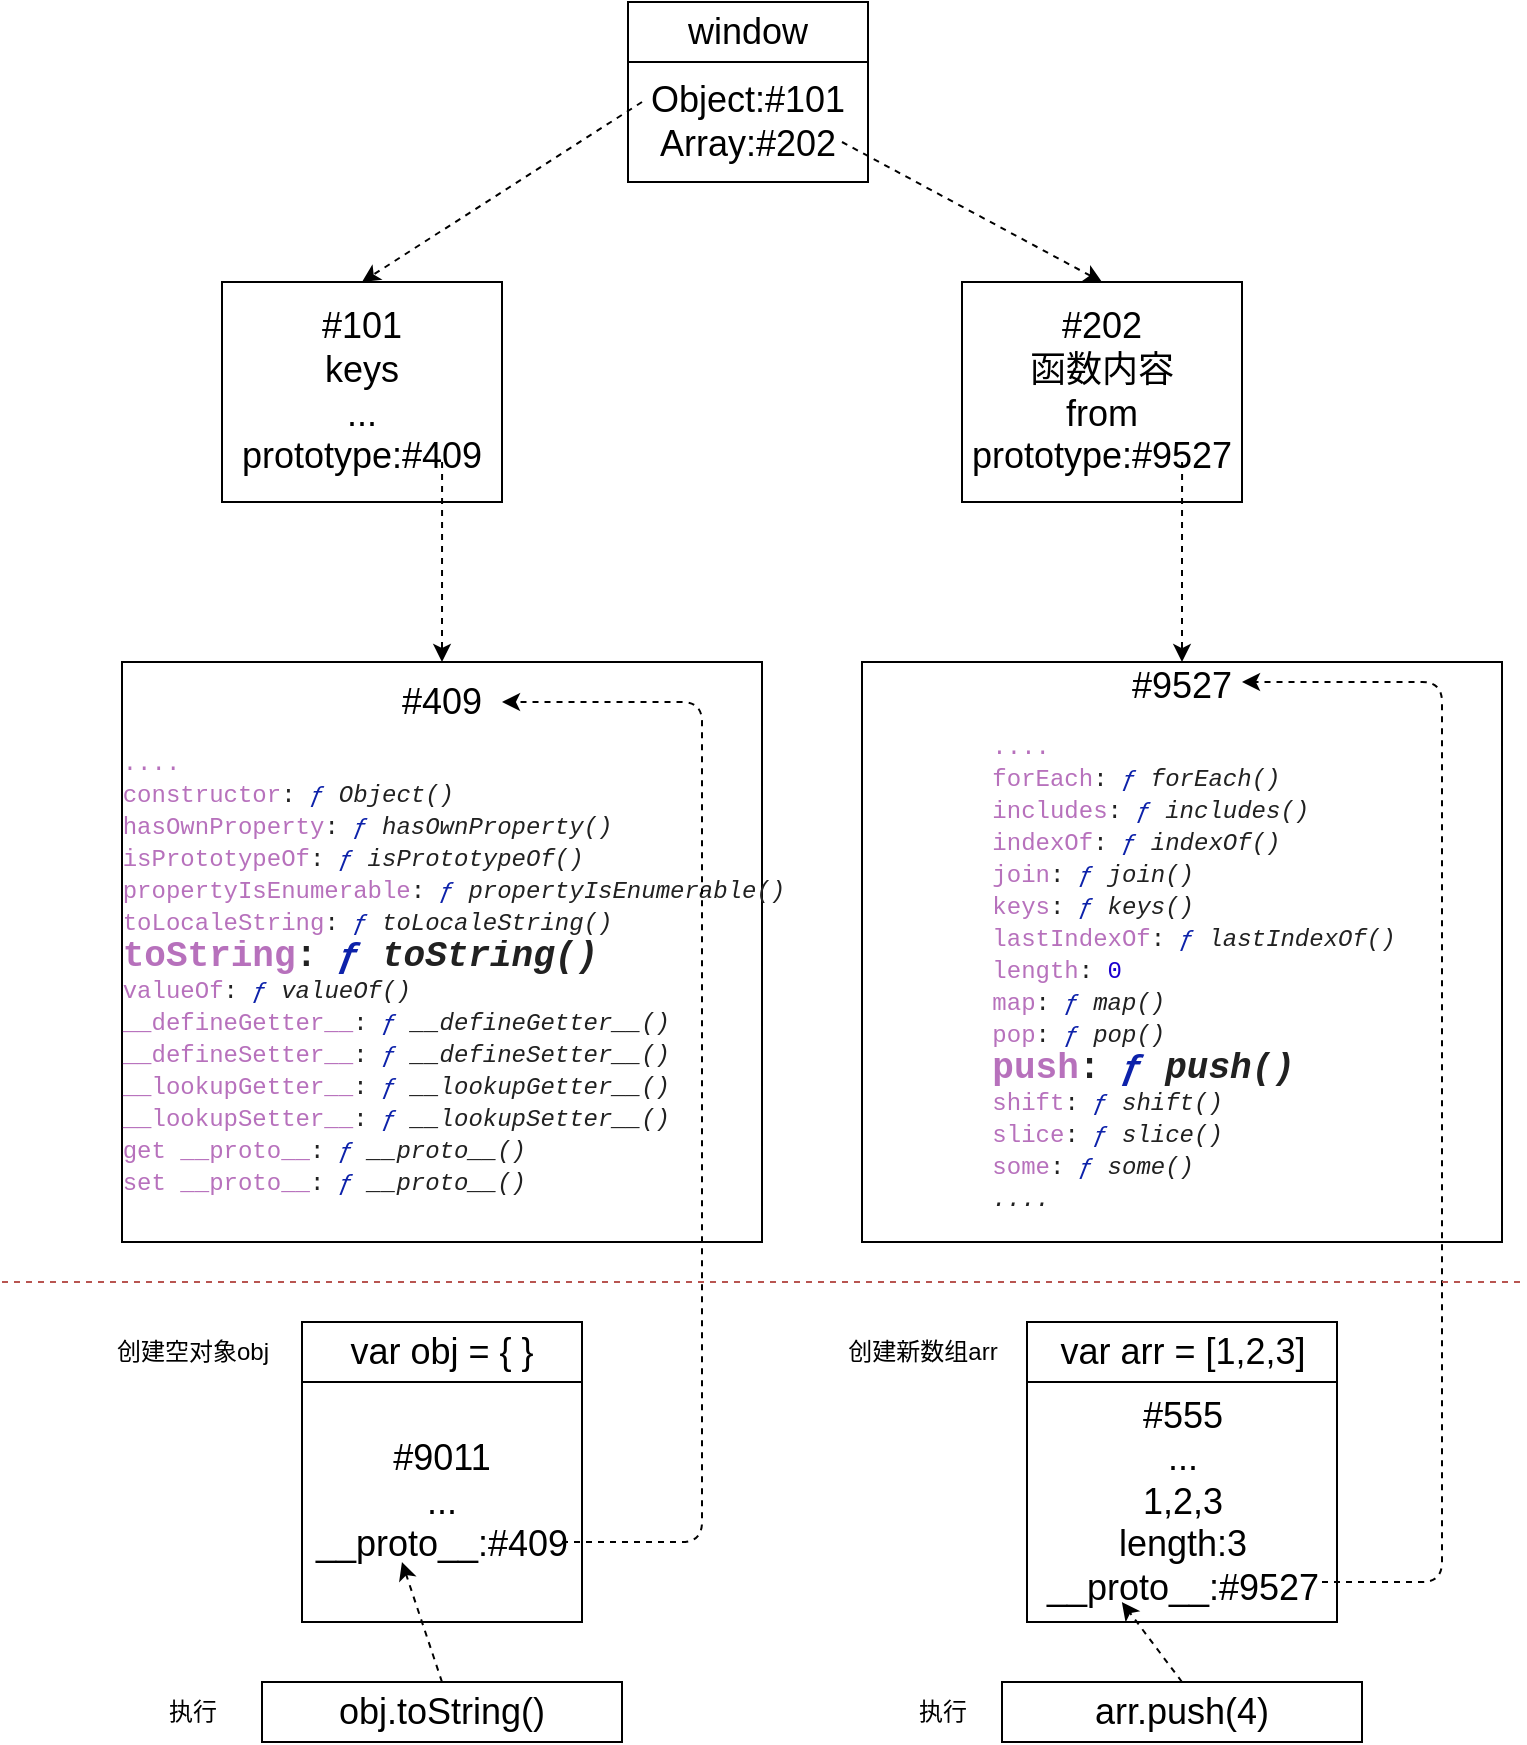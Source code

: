 <mxfile version="12.5.1" type="github"><diagram id="7ux8K4FLt7wsnoR4v5PK" name="Page-1"><mxGraphModel dx="1038" dy="580" grid="1" gridSize="10" guides="1" tooltips="1" connect="1" arrows="1" fold="1" page="1" pageScale="1" pageWidth="827" pageHeight="1169" math="0" shadow="0"><root><mxCell id="0"/><mxCell id="1" parent="0"/><mxCell id="wchgpISB6pgCxE_OMeMR-6" value="&lt;font style=&quot;font-size: 18px&quot;&gt;window&lt;/font&gt;" style="rounded=0;whiteSpace=wrap;html=1;" parent="1" vertex="1"><mxGeometry x="353" y="20" width="120" height="30" as="geometry"/></mxCell><mxCell id="wchgpISB6pgCxE_OMeMR-7" value="&lt;font style=&quot;font-size: 18px&quot;&gt;Object:#101&lt;br&gt;Array:#202&lt;/font&gt;" style="rounded=0;whiteSpace=wrap;html=1;" parent="1" vertex="1"><mxGeometry x="353" y="50" width="120" height="60" as="geometry"/></mxCell><mxCell id="wchgpISB6pgCxE_OMeMR-8" value="" style="endArrow=classic;html=1;rounded=1;dashed=1;entryX=0.5;entryY=0;entryDx=0;entryDy=0;" parent="1" target="wchgpISB6pgCxE_OMeMR-10" edge="1"><mxGeometry width="50" height="50" relative="1" as="geometry"><mxPoint x="360" y="70" as="sourcePoint"/><mxPoint x="220" y="160" as="targetPoint"/></mxGeometry></mxCell><mxCell id="wchgpISB6pgCxE_OMeMR-9" value="" style="endArrow=classic;html=1;dashed=1;entryX=0.5;entryY=0;entryDx=0;entryDy=0;" parent="1" target="wchgpISB6pgCxE_OMeMR-12" edge="1"><mxGeometry width="50" height="50" relative="1" as="geometry"><mxPoint x="460" y="90" as="sourcePoint"/><mxPoint x="610" y="130" as="targetPoint"/></mxGeometry></mxCell><mxCell id="wchgpISB6pgCxE_OMeMR-10" value="&lt;font style=&quot;font-size: 18px&quot;&gt;#101&lt;br&gt;keys&lt;br&gt;...&lt;br&gt;prototype:#409&lt;/font&gt;" style="rounded=0;whiteSpace=wrap;html=1;" parent="1" vertex="1"><mxGeometry x="150" y="160" width="140" height="110" as="geometry"/></mxCell><mxCell id="wchgpISB6pgCxE_OMeMR-12" value="&lt;font style=&quot;font-size: 18px&quot;&gt;#202&lt;br&gt;函数内容&lt;br&gt;from&lt;br&gt;prototype:#9527&lt;/font&gt;" style="rounded=0;whiteSpace=wrap;html=1;" parent="1" vertex="1"><mxGeometry x="520" y="160" width="140" height="110" as="geometry"/></mxCell><mxCell id="wchgpISB6pgCxE_OMeMR-13" value="" style="endArrow=classic;html=1;dashed=1;exitX=0.786;exitY=0.818;exitDx=0;exitDy=0;exitPerimeter=0;" parent="1" source="wchgpISB6pgCxE_OMeMR-10" edge="1"><mxGeometry width="50" height="50" relative="1" as="geometry"><mxPoint x="150" y="340" as="sourcePoint"/><mxPoint x="260" y="350" as="targetPoint"/></mxGeometry></mxCell><mxCell id="wchgpISB6pgCxE_OMeMR-14" value="" style="endArrow=classic;html=1;dashed=1;exitX=0.786;exitY=0.818;exitDx=0;exitDy=0;exitPerimeter=0;" parent="1" edge="1"><mxGeometry width="50" height="50" relative="1" as="geometry"><mxPoint x="630.04" y="250.0" as="sourcePoint"/><mxPoint x="630" y="350.02" as="targetPoint"/><Array as="points"><mxPoint x="630" y="300.02"/></Array></mxGeometry></mxCell><mxCell id="wchgpISB6pgCxE_OMeMR-15" value="&lt;font style=&quot;font-size: 18px&quot;&gt;#409&lt;br&gt;&lt;/font&gt;&lt;ol class=&quot;children expanded&quot; style=&quot;min-width: 0px ; min-height: 0px ; box-sizing: border-box ; list-style-type: none ; padding-left: 12px ; color: rgb(33 , 33 , 33) ; font-family: &amp;#34;consolas&amp;#34; , &amp;#34;lucida console&amp;#34; , &amp;#34;courier new&amp;#34; , monospace ; white-space: pre-wrap&quot;&gt;&lt;li class=&quot;parent&quot; style=&quot;min-width: 0px ; min-height: 16px ; box-sizing: border-box ; text-overflow: ellipsis ; white-space: nowrap ; position: relative ; display: flex&quot;&gt;&lt;span class=&quot;name-and-value&quot; style=&quot;min-width: 0px ; min-height: 0px ; box-sizing: border-box ; overflow: hidden ; text-overflow: ellipsis ; line-height: 16px&quot;&gt;&lt;span class=&quot;name object-properties-section-dimmed&quot; style=&quot;min-width: 0px ; min-height: 0px ; box-sizing: border-box ; color: rgb(136 , 19 , 145) ; opacity: 0.6&quot;&gt;....&lt;/span&gt;&lt;/span&gt;&lt;/li&gt;&lt;li class=&quot;parent&quot; style=&quot;min-width: 0px ; min-height: 16px ; box-sizing: border-box ; text-overflow: ellipsis ; white-space: nowrap ; position: relative ; display: flex&quot;&gt;&lt;span class=&quot;name-and-value&quot; style=&quot;min-width: 0px ; min-height: 0px ; box-sizing: border-box ; overflow: hidden ; text-overflow: ellipsis ; line-height: 16px&quot;&gt;&lt;span class=&quot;name object-properties-section-dimmed&quot; style=&quot;min-width: 0px ; min-height: 0px ; box-sizing: border-box ; color: rgb(136 , 19 , 145) ; opacity: 0.6&quot;&gt;constructor&lt;/span&gt;&lt;span&gt;:&amp;nbsp;&lt;/span&gt;&lt;span class=&quot;object-value-function value&quot; style=&quot;min-width: 0px ; min-height: 0px ; box-sizing: border-box ; font-style: italic&quot;&gt;&lt;span class=&quot;object-value-function-prefix&quot; style=&quot;min-width: 0px ; min-height: 0px ; box-sizing: border-box ; color: rgb(13 , 34 , 170)&quot;&gt;ƒ&amp;nbsp;&lt;/span&gt;Object()&lt;/span&gt;&lt;br&gt;&lt;/span&gt;&lt;/li&gt;&lt;li class=&quot;parent&quot; style=&quot;min-width: 0px ; min-height: 16px ; box-sizing: border-box ; text-overflow: ellipsis ; white-space: nowrap ; position: relative ; display: flex&quot;&gt;&lt;span class=&quot;name-and-value&quot; style=&quot;min-width: 0px ; min-height: 0px ; box-sizing: border-box ; overflow: hidden ; text-overflow: ellipsis ; line-height: 16px&quot;&gt;&lt;span class=&quot;name object-properties-section-dimmed&quot; style=&quot;min-width: 0px ; min-height: 0px ; box-sizing: border-box ; color: rgb(136 , 19 , 145) ; opacity: 0.6&quot;&gt;hasOwnProperty&lt;/span&gt;:&amp;nbsp;&lt;span class=&quot;object-value-function value&quot; style=&quot;min-width: 0px ; min-height: 0px ; box-sizing: border-box ; font-style: italic&quot;&gt;&lt;span class=&quot;object-value-function-prefix&quot; style=&quot;min-width: 0px ; min-height: 0px ; box-sizing: border-box ; color: rgb(13 , 34 , 170)&quot;&gt;ƒ&amp;nbsp;&lt;/span&gt;hasOwnProperty()&lt;/span&gt;&lt;/span&gt;&lt;/li&gt;&lt;li class=&quot;parent&quot; style=&quot;min-width: 0px ; min-height: 16px ; box-sizing: border-box ; text-overflow: ellipsis ; white-space: nowrap ; position: relative ; display: flex&quot;&gt;&lt;span class=&quot;name-and-value&quot; style=&quot;min-width: 0px ; min-height: 0px ; box-sizing: border-box ; overflow: hidden ; text-overflow: ellipsis ; line-height: 16px&quot;&gt;&lt;span class=&quot;name object-properties-section-dimmed&quot; style=&quot;min-width: 0px ; min-height: 0px ; box-sizing: border-box ; color: rgb(136 , 19 , 145) ; opacity: 0.6&quot;&gt;isPrototypeOf&lt;/span&gt;:&amp;nbsp;&lt;span class=&quot;object-value-function value&quot; style=&quot;min-width: 0px ; min-height: 0px ; box-sizing: border-box ; font-style: italic&quot;&gt;&lt;span class=&quot;object-value-function-prefix&quot; style=&quot;min-width: 0px ; min-height: 0px ; box-sizing: border-box ; color: rgb(13 , 34 , 170)&quot;&gt;ƒ&amp;nbsp;&lt;/span&gt;isPrototypeOf()&lt;/span&gt;&lt;/span&gt;&lt;/li&gt;&lt;li class=&quot;parent&quot; style=&quot;min-width: 0px ; min-height: 16px ; box-sizing: border-box ; text-overflow: ellipsis ; white-space: nowrap ; position: relative ; display: flex&quot;&gt;&lt;span class=&quot;name-and-value&quot; style=&quot;min-width: 0px ; min-height: 0px ; box-sizing: border-box ; overflow: hidden ; text-overflow: ellipsis ; line-height: 16px&quot;&gt;&lt;span class=&quot;name object-properties-section-dimmed&quot; style=&quot;min-width: 0px ; min-height: 0px ; box-sizing: border-box ; color: rgb(136 , 19 , 145) ; opacity: 0.6&quot;&gt;propertyIsEnumerable&lt;/span&gt;:&amp;nbsp;&lt;span class=&quot;object-value-function value&quot; style=&quot;min-width: 0px ; min-height: 0px ; box-sizing: border-box ; font-style: italic&quot;&gt;&lt;span class=&quot;object-value-function-prefix&quot; style=&quot;min-width: 0px ; min-height: 0px ; box-sizing: border-box ; color: rgb(13 , 34 , 170)&quot;&gt;ƒ&amp;nbsp;&lt;/span&gt;propertyIsEnumerable()&lt;/span&gt;&lt;/span&gt;&lt;/li&gt;&lt;li class=&quot;parent&quot; style=&quot;min-width: 0px ; min-height: 16px ; box-sizing: border-box ; text-overflow: ellipsis ; white-space: nowrap ; position: relative ; display: flex&quot;&gt;&lt;span class=&quot;name-and-value&quot; style=&quot;min-width: 0px ; min-height: 0px ; box-sizing: border-box ; overflow: hidden ; text-overflow: ellipsis ; line-height: 16px&quot;&gt;&lt;span class=&quot;name object-properties-section-dimmed&quot; style=&quot;min-width: 0px ; min-height: 0px ; box-sizing: border-box ; color: rgb(136 , 19 , 145) ; opacity: 0.6&quot;&gt;toLocaleString&lt;/span&gt;:&amp;nbsp;&lt;span class=&quot;object-value-function value&quot; style=&quot;min-width: 0px ; min-height: 0px ; box-sizing: border-box ; font-style: italic&quot;&gt;&lt;span class=&quot;object-value-function-prefix&quot; style=&quot;min-width: 0px ; min-height: 0px ; box-sizing: border-box ; color: rgb(13 , 34 , 170)&quot;&gt;ƒ&amp;nbsp;&lt;/span&gt;toLocaleString()&lt;/span&gt;&lt;/span&gt;&lt;/li&gt;&lt;li class=&quot;parent&quot; style=&quot;min-width: 0px ; min-height: 16px ; box-sizing: border-box ; text-overflow: ellipsis ; white-space: nowrap ; position: relative ; display: flex&quot;&gt;&lt;span class=&quot;name-and-value&quot; style=&quot;min-width: 0px ; min-height: 0px ; box-sizing: border-box ; overflow: hidden ; text-overflow: ellipsis ; line-height: 16px&quot;&gt;&lt;font style=&quot;font-size: 18px&quot;&gt;&lt;b&gt;&lt;span class=&quot;name object-properties-section-dimmed&quot; style=&quot;min-width: 0px ; min-height: 0px ; box-sizing: border-box ; color: rgb(136 , 19 , 145) ; opacity: 0.6&quot;&gt;toString&lt;/span&gt;:&amp;nbsp;&lt;span class=&quot;object-value-function value&quot; style=&quot;min-width: 0px ; min-height: 0px ; box-sizing: border-box ; font-style: italic&quot;&gt;&lt;span class=&quot;object-value-function-prefix&quot; style=&quot;min-width: 0px ; min-height: 0px ; box-sizing: border-box ; color: rgb(13 , 34 , 170)&quot;&gt;ƒ&amp;nbsp;&lt;/span&gt;toString()&lt;/span&gt;&lt;/b&gt;&lt;/font&gt;&lt;/span&gt;&lt;/li&gt;&lt;li class=&quot;parent&quot; style=&quot;min-width: 0px ; min-height: 16px ; box-sizing: border-box ; text-overflow: ellipsis ; white-space: nowrap ; position: relative ; display: flex&quot;&gt;&lt;span class=&quot;name-and-value&quot; style=&quot;min-width: 0px ; min-height: 0px ; box-sizing: border-box ; overflow: hidden ; text-overflow: ellipsis ; line-height: 16px&quot;&gt;&lt;span class=&quot;name object-properties-section-dimmed&quot; style=&quot;min-width: 0px ; min-height: 0px ; box-sizing: border-box ; color: rgb(136 , 19 , 145) ; opacity: 0.6&quot;&gt;valueOf&lt;/span&gt;:&amp;nbsp;&lt;span class=&quot;object-value-function value&quot; style=&quot;min-width: 0px ; min-height: 0px ; box-sizing: border-box ; font-style: italic&quot;&gt;&lt;span class=&quot;object-value-function-prefix&quot; style=&quot;min-width: 0px ; min-height: 0px ; box-sizing: border-box ; color: rgb(13 , 34 , 170)&quot;&gt;ƒ&amp;nbsp;&lt;/span&gt;valueOf()&lt;/span&gt;&lt;/span&gt;&lt;/li&gt;&lt;li class=&quot;parent&quot; style=&quot;min-width: 0px ; min-height: 16px ; box-sizing: border-box ; text-overflow: ellipsis ; white-space: nowrap ; position: relative ; display: flex&quot;&gt;&lt;span class=&quot;name-and-value&quot; style=&quot;min-width: 0px ; min-height: 0px ; box-sizing: border-box ; overflow: hidden ; text-overflow: ellipsis ; line-height: 16px&quot;&gt;&lt;span class=&quot;name object-properties-section-dimmed&quot; style=&quot;min-width: 0px ; min-height: 0px ; box-sizing: border-box ; color: rgb(136 , 19 , 145) ; opacity: 0.6&quot;&gt;__defineGetter__&lt;/span&gt;:&amp;nbsp;&lt;span class=&quot;object-value-function value&quot; style=&quot;min-width: 0px ; min-height: 0px ; box-sizing: border-box ; font-style: italic&quot;&gt;&lt;span class=&quot;object-value-function-prefix&quot; style=&quot;min-width: 0px ; min-height: 0px ; box-sizing: border-box ; color: rgb(13 , 34 , 170)&quot;&gt;ƒ&amp;nbsp;&lt;/span&gt;__defineGetter__()&lt;/span&gt;&lt;/span&gt;&lt;/li&gt;&lt;li class=&quot;parent&quot; style=&quot;min-width: 0px ; min-height: 16px ; box-sizing: border-box ; text-overflow: ellipsis ; white-space: nowrap ; position: relative ; display: flex&quot;&gt;&lt;span class=&quot;name-and-value&quot; style=&quot;min-width: 0px ; min-height: 0px ; box-sizing: border-box ; overflow: hidden ; text-overflow: ellipsis ; line-height: 16px&quot;&gt;&lt;span class=&quot;name object-properties-section-dimmed&quot; style=&quot;min-width: 0px ; min-height: 0px ; box-sizing: border-box ; color: rgb(136 , 19 , 145) ; opacity: 0.6&quot;&gt;__defineSetter__&lt;/span&gt;:&amp;nbsp;&lt;span class=&quot;object-value-function value&quot; style=&quot;min-width: 0px ; min-height: 0px ; box-sizing: border-box ; font-style: italic&quot;&gt;&lt;span class=&quot;object-value-function-prefix&quot; style=&quot;min-width: 0px ; min-height: 0px ; box-sizing: border-box ; color: rgb(13 , 34 , 170)&quot;&gt;ƒ&amp;nbsp;&lt;/span&gt;__defineSetter__()&lt;/span&gt;&lt;/span&gt;&lt;/li&gt;&lt;li class=&quot;parent&quot; style=&quot;min-width: 0px ; min-height: 16px ; box-sizing: border-box ; text-overflow: ellipsis ; white-space: nowrap ; position: relative ; display: flex&quot;&gt;&lt;span class=&quot;name-and-value&quot; style=&quot;min-width: 0px ; min-height: 0px ; box-sizing: border-box ; overflow: hidden ; text-overflow: ellipsis ; line-height: 16px&quot;&gt;&lt;span class=&quot;name object-properties-section-dimmed&quot; style=&quot;min-width: 0px ; min-height: 0px ; box-sizing: border-box ; color: rgb(136 , 19 , 145) ; opacity: 0.6&quot;&gt;__lookupGetter__&lt;/span&gt;:&amp;nbsp;&lt;span class=&quot;object-value-function value&quot; style=&quot;min-width: 0px ; min-height: 0px ; box-sizing: border-box ; font-style: italic&quot;&gt;&lt;span class=&quot;object-value-function-prefix&quot; style=&quot;min-width: 0px ; min-height: 0px ; box-sizing: border-box ; color: rgb(13 , 34 , 170)&quot;&gt;ƒ&amp;nbsp;&lt;/span&gt;__lookupGetter__()&lt;/span&gt;&lt;/span&gt;&lt;/li&gt;&lt;li class=&quot;parent&quot; style=&quot;min-width: 0px ; min-height: 16px ; box-sizing: border-box ; text-overflow: ellipsis ; white-space: nowrap ; position: relative ; display: flex&quot;&gt;&lt;span class=&quot;name-and-value&quot; style=&quot;min-width: 0px ; min-height: 0px ; box-sizing: border-box ; overflow: hidden ; text-overflow: ellipsis ; line-height: 16px&quot;&gt;&lt;span class=&quot;name object-properties-section-dimmed&quot; style=&quot;min-width: 0px ; min-height: 0px ; box-sizing: border-box ; color: rgb(136 , 19 , 145) ; opacity: 0.6&quot;&gt;__lookupSetter__&lt;/span&gt;:&amp;nbsp;&lt;span class=&quot;object-value-function value&quot; style=&quot;min-width: 0px ; min-height: 0px ; box-sizing: border-box ; font-style: italic&quot;&gt;&lt;span class=&quot;object-value-function-prefix&quot; style=&quot;min-width: 0px ; min-height: 0px ; box-sizing: border-box ; color: rgb(13 , 34 , 170)&quot;&gt;ƒ&amp;nbsp;&lt;/span&gt;__lookupSetter__()&lt;/span&gt;&lt;/span&gt;&lt;/li&gt;&lt;li class=&quot;parent&quot; style=&quot;min-width: 0px ; min-height: 16px ; box-sizing: border-box ; text-overflow: ellipsis ; white-space: nowrap ; position: relative ; display: flex&quot;&gt;&lt;span class=&quot;name-and-value&quot; style=&quot;min-width: 0px ; min-height: 0px ; box-sizing: border-box ; overflow: hidden ; text-overflow: ellipsis ; line-height: 16px&quot;&gt;&lt;span class=&quot;name object-properties-section-dimmed&quot; style=&quot;min-width: 0px ; min-height: 0px ; box-sizing: border-box ; color: rgb(136 , 19 , 145) ; opacity: 0.6&quot;&gt;get __proto__&lt;/span&gt;:&amp;nbsp;&lt;span class=&quot;object-value-function value&quot; style=&quot;min-width: 0px ; min-height: 0px ; box-sizing: border-box ; font-style: italic&quot;&gt;&lt;span class=&quot;object-value-function-prefix&quot; style=&quot;min-width: 0px ; min-height: 0px ; box-sizing: border-box ; color: rgb(13 , 34 , 170)&quot;&gt;ƒ&amp;nbsp;&lt;/span&gt;__proto__()&lt;/span&gt;&lt;/span&gt;&lt;/li&gt;&lt;li class=&quot;parent selected&quot; tabindex=&quot;-1&quot; style=&quot;min-width: 0px ; min-height: 16px ; box-sizing: border-box ; outline-width: 0px ; text-overflow: ellipsis ; white-space: nowrap ; position: relative ; display: flex&quot;&gt;&lt;span class=&quot;name-and-value&quot; style=&quot;min-width: 0px ; min-height: 0px ; box-sizing: border-box ; overflow: hidden ; text-overflow: ellipsis ; line-height: 16px&quot;&gt;&lt;span class=&quot;name object-properties-section-dimmed&quot; style=&quot;min-width: 0px ; min-height: 0px ; box-sizing: border-box ; color: rgb(136 , 19 , 145) ; opacity: 0.6&quot;&gt;set __proto__&lt;/span&gt;:&amp;nbsp;&lt;span class=&quot;object-value-function value&quot; style=&quot;min-width: 0px ; min-height: 0px ; box-sizing: border-box ; font-style: italic&quot;&gt;&lt;span class=&quot;object-value-function-prefix&quot; style=&quot;min-width: 0px ; min-height: 0px ; box-sizing: border-box ; color: rgb(13 , 34 , 170)&quot;&gt;ƒ&amp;nbsp;&lt;/span&gt;__proto__()&lt;/span&gt;&lt;/span&gt;&lt;/li&gt;&lt;/ol&gt;" style="rounded=0;whiteSpace=wrap;html=1;" parent="1" vertex="1"><mxGeometry x="100" y="350" width="320" height="290" as="geometry"/></mxCell><mxCell id="wchgpISB6pgCxE_OMeMR-19" value="&lt;font style=&quot;font-size: 18px&quot;&gt;#9527&lt;/font&gt;&lt;br&gt;&lt;ol class=&quot;children expanded&quot; style=&quot;min-width: 0px ; min-height: 0px ; box-sizing: border-box ; list-style-type: none ; padding-left: 12px ; color: rgb(33 , 33 , 33) ; font-family: &amp;#34;consolas&amp;#34; , &amp;#34;lucida console&amp;#34; , &amp;#34;courier new&amp;#34; , monospace ; white-space: pre-wrap&quot;&gt;&lt;li class=&quot;parent&quot; style=&quot;min-width: 0px ; min-height: 16px ; box-sizing: border-box ; text-overflow: ellipsis ; white-space: nowrap ; position: relative ; display: flex&quot;&gt;&lt;span class=&quot;name-and-value&quot; style=&quot;min-width: 0px ; min-height: 0px ; box-sizing: border-box ; overflow: hidden ; text-overflow: ellipsis ; line-height: 16px&quot;&gt;&lt;span class=&quot;name object-properties-section-dimmed&quot; style=&quot;min-width: 0px ; min-height: 0px ; box-sizing: border-box ; color: rgb(136 , 19 , 145) ; opacity: 0.6&quot;&gt;....&lt;/span&gt;&lt;/span&gt;&lt;/li&gt;&lt;li class=&quot;parent&quot; style=&quot;min-width: 0px ; min-height: 16px ; box-sizing: border-box ; text-overflow: ellipsis ; white-space: nowrap ; position: relative ; display: flex&quot;&gt;&lt;span class=&quot;name-and-value&quot; style=&quot;min-width: 0px ; min-height: 0px ; box-sizing: border-box ; overflow: hidden ; text-overflow: ellipsis ; line-height: 16px&quot;&gt;&lt;span class=&quot;name object-properties-section-dimmed&quot; style=&quot;min-width: 0px ; min-height: 0px ; box-sizing: border-box ; color: rgb(136 , 19 , 145) ; opacity: 0.6&quot;&gt;forEach&lt;/span&gt;:&amp;nbsp;&lt;span class=&quot;object-value-function value&quot; style=&quot;min-width: 0px ; min-height: 0px ; box-sizing: border-box ; font-style: italic&quot;&gt;&lt;span class=&quot;object-value-function-prefix&quot; style=&quot;min-width: 0px ; min-height: 0px ; box-sizing: border-box ; color: rgb(13 , 34 , 170)&quot;&gt;ƒ&amp;nbsp;&lt;/span&gt;forEach()&lt;/span&gt;&lt;/span&gt;&lt;/li&gt;&lt;li class=&quot;parent&quot; style=&quot;min-width: 0px ; min-height: 16px ; box-sizing: border-box ; text-overflow: ellipsis ; white-space: nowrap ; position: relative ; display: flex&quot;&gt;&lt;span class=&quot;name-and-value&quot; style=&quot;min-width: 0px ; min-height: 0px ; box-sizing: border-box ; overflow: hidden ; text-overflow: ellipsis ; line-height: 16px&quot;&gt;&lt;span class=&quot;name object-properties-section-dimmed&quot; style=&quot;min-width: 0px ; min-height: 0px ; box-sizing: border-box ; color: rgb(136 , 19 , 145) ; opacity: 0.6&quot;&gt;includes&lt;/span&gt;:&amp;nbsp;&lt;span class=&quot;object-value-function value&quot; style=&quot;min-width: 0px ; min-height: 0px ; box-sizing: border-box ; font-style: italic&quot;&gt;&lt;span class=&quot;object-value-function-prefix&quot; style=&quot;min-width: 0px ; min-height: 0px ; box-sizing: border-box ; color: rgb(13 , 34 , 170)&quot;&gt;ƒ&amp;nbsp;&lt;/span&gt;includes()&lt;/span&gt;&lt;/span&gt;&lt;/li&gt;&lt;li class=&quot;parent&quot; style=&quot;min-width: 0px ; min-height: 16px ; box-sizing: border-box ; text-overflow: ellipsis ; white-space: nowrap ; position: relative ; display: flex&quot;&gt;&lt;span class=&quot;name-and-value&quot; style=&quot;min-width: 0px ; min-height: 0px ; box-sizing: border-box ; overflow: hidden ; text-overflow: ellipsis ; line-height: 16px&quot;&gt;&lt;span class=&quot;name object-properties-section-dimmed&quot; style=&quot;min-width: 0px ; min-height: 0px ; box-sizing: border-box ; color: rgb(136 , 19 , 145) ; opacity: 0.6&quot;&gt;indexOf&lt;/span&gt;:&amp;nbsp;&lt;span class=&quot;object-value-function value&quot; style=&quot;min-width: 0px ; min-height: 0px ; box-sizing: border-box ; font-style: italic&quot;&gt;&lt;span class=&quot;object-value-function-prefix&quot; style=&quot;min-width: 0px ; min-height: 0px ; box-sizing: border-box ; color: rgb(13 , 34 , 170)&quot;&gt;ƒ&amp;nbsp;&lt;/span&gt;indexOf()&lt;/span&gt;&lt;/span&gt;&lt;/li&gt;&lt;li class=&quot;parent selected&quot; tabindex=&quot;-1&quot; style=&quot;min-width: 0px ; min-height: 16px ; box-sizing: border-box ; text-overflow: ellipsis ; white-space: nowrap ; position: relative ; display: flex&quot;&gt;&lt;span class=&quot;name-and-value&quot; style=&quot;min-width: 0px ; min-height: 0px ; box-sizing: border-box ; overflow: hidden ; text-overflow: ellipsis ; line-height: 16px&quot;&gt;&lt;span class=&quot;name object-properties-section-dimmed&quot; style=&quot;min-width: 0px ; min-height: 0px ; box-sizing: border-box ; color: rgb(136 , 19 , 145) ; opacity: 0.6&quot;&gt;join&lt;/span&gt;:&amp;nbsp;&lt;span class=&quot;object-value-function value&quot; style=&quot;min-width: 0px ; min-height: 0px ; box-sizing: border-box ; font-style: italic&quot;&gt;&lt;span class=&quot;object-value-function-prefix&quot; style=&quot;min-width: 0px ; min-height: 0px ; box-sizing: border-box ; color: rgb(13 , 34 , 170)&quot;&gt;ƒ&amp;nbsp;&lt;/span&gt;join()&lt;/span&gt;&lt;/span&gt;&lt;/li&gt;&lt;li class=&quot;parent&quot; style=&quot;min-width: 0px ; min-height: 16px ; box-sizing: border-box ; text-overflow: ellipsis ; white-space: nowrap ; position: relative ; display: flex&quot;&gt;&lt;span class=&quot;name-and-value&quot; style=&quot;min-width: 0px ; min-height: 0px ; box-sizing: border-box ; overflow: hidden ; text-overflow: ellipsis ; line-height: 16px&quot;&gt;&lt;span class=&quot;name object-properties-section-dimmed&quot; style=&quot;min-width: 0px ; min-height: 0px ; box-sizing: border-box ; color: rgb(136 , 19 , 145) ; opacity: 0.6&quot;&gt;keys&lt;/span&gt;:&amp;nbsp;&lt;span class=&quot;object-value-function value&quot; style=&quot;min-width: 0px ; min-height: 0px ; box-sizing: border-box ; font-style: italic&quot;&gt;&lt;span class=&quot;object-value-function-prefix&quot; style=&quot;min-width: 0px ; min-height: 0px ; box-sizing: border-box ; color: rgb(13 , 34 , 170)&quot;&gt;ƒ&amp;nbsp;&lt;/span&gt;keys()&lt;/span&gt;&lt;/span&gt;&lt;/li&gt;&lt;li class=&quot;parent&quot; style=&quot;min-width: 0px ; min-height: 16px ; box-sizing: border-box ; text-overflow: ellipsis ; white-space: nowrap ; position: relative ; display: flex&quot;&gt;&lt;span class=&quot;name-and-value&quot; style=&quot;min-width: 0px ; min-height: 0px ; box-sizing: border-box ; overflow: hidden ; text-overflow: ellipsis ; line-height: 16px&quot;&gt;&lt;span class=&quot;name object-properties-section-dimmed&quot; style=&quot;min-width: 0px ; min-height: 0px ; box-sizing: border-box ; color: rgb(136 , 19 , 145) ; opacity: 0.6&quot;&gt;lastIndexOf&lt;/span&gt;:&amp;nbsp;&lt;span class=&quot;object-value-function value&quot; style=&quot;min-width: 0px ; min-height: 0px ; box-sizing: border-box ; font-style: italic&quot;&gt;&lt;span class=&quot;object-value-function-prefix&quot; style=&quot;min-width: 0px ; min-height: 0px ; box-sizing: border-box ; color: rgb(13 , 34 , 170)&quot;&gt;ƒ&amp;nbsp;&lt;/span&gt;lastIndexOf()&lt;/span&gt;&lt;/span&gt;&lt;/li&gt;&lt;li style=&quot;min-width: 0px ; min-height: 16px ; box-sizing: border-box ; text-overflow: ellipsis ; white-space: nowrap ; position: relative ; display: flex&quot;&gt;&lt;span class=&quot;name-and-value&quot; style=&quot;min-width: 0px ; min-height: 0px ; box-sizing: border-box ; overflow: hidden ; text-overflow: ellipsis ; line-height: 16px&quot;&gt;&lt;span class=&quot;name object-properties-section-dimmed&quot; style=&quot;min-width: 0px ; min-height: 0px ; box-sizing: border-box ; color: rgb(136 , 19 , 145) ; opacity: 0.6&quot;&gt;length&lt;/span&gt;:&amp;nbsp;&lt;span class=&quot;object-value-number value&quot; style=&quot;min-width: 0px ; min-height: 0px ; box-sizing: border-box ; color: rgb(28 , 0 , 207)&quot;&gt;0&lt;/span&gt;&lt;/span&gt;&lt;/li&gt;&lt;li class=&quot;parent&quot; style=&quot;min-width: 0px ; min-height: 16px ; box-sizing: border-box ; text-overflow: ellipsis ; white-space: nowrap ; position: relative ; display: flex&quot;&gt;&lt;span class=&quot;name-and-value&quot; style=&quot;min-width: 0px ; min-height: 0px ; box-sizing: border-box ; overflow: hidden ; text-overflow: ellipsis ; line-height: 16px&quot;&gt;&lt;span class=&quot;name object-properties-section-dimmed&quot; style=&quot;min-width: 0px ; min-height: 0px ; box-sizing: border-box ; color: rgb(136 , 19 , 145) ; opacity: 0.6&quot;&gt;map&lt;/span&gt;:&amp;nbsp;&lt;span class=&quot;object-value-function value&quot; style=&quot;min-width: 0px ; min-height: 0px ; box-sizing: border-box ; font-style: italic&quot;&gt;&lt;span class=&quot;object-value-function-prefix&quot; style=&quot;min-width: 0px ; min-height: 0px ; box-sizing: border-box ; color: rgb(13 , 34 , 170)&quot;&gt;ƒ&amp;nbsp;&lt;/span&gt;map()&lt;/span&gt;&lt;/span&gt;&lt;/li&gt;&lt;li class=&quot;parent&quot; style=&quot;min-width: 0px ; min-height: 16px ; box-sizing: border-box ; text-overflow: ellipsis ; white-space: nowrap ; position: relative ; display: flex&quot;&gt;&lt;span class=&quot;name-and-value&quot; style=&quot;min-width: 0px ; min-height: 0px ; box-sizing: border-box ; overflow: hidden ; text-overflow: ellipsis ; line-height: 16px&quot;&gt;&lt;span class=&quot;name object-properties-section-dimmed&quot; style=&quot;min-width: 0px ; min-height: 0px ; box-sizing: border-box ; color: rgb(136 , 19 , 145) ; opacity: 0.6&quot;&gt;pop&lt;/span&gt;:&amp;nbsp;&lt;span class=&quot;object-value-function value&quot; style=&quot;min-width: 0px ; min-height: 0px ; box-sizing: border-box ; font-style: italic&quot;&gt;&lt;span class=&quot;object-value-function-prefix&quot; style=&quot;min-width: 0px ; min-height: 0px ; box-sizing: border-box ; color: rgb(13 , 34 , 170)&quot;&gt;ƒ&amp;nbsp;&lt;/span&gt;pop()&lt;/span&gt;&lt;/span&gt;&lt;/li&gt;&lt;li class=&quot;parent&quot; style=&quot;min-width: 0px ; min-height: 16px ; box-sizing: border-box ; text-overflow: ellipsis ; white-space: nowrap ; position: relative ; display: flex&quot;&gt;&lt;span class=&quot;name-and-value&quot; style=&quot;min-width: 0px ; min-height: 0px ; box-sizing: border-box ; overflow: hidden ; text-overflow: ellipsis ; line-height: 16px&quot;&gt;&lt;font style=&quot;font-size: 18px&quot;&gt;&lt;b&gt;&lt;span class=&quot;name object-properties-section-dimmed&quot; style=&quot;min-width: 0px ; min-height: 0px ; box-sizing: border-box ; color: rgb(136 , 19 , 145) ; opacity: 0.6&quot;&gt;push&lt;/span&gt;:&amp;nbsp;&lt;span class=&quot;object-value-function value&quot; style=&quot;min-width: 0px ; min-height: 0px ; box-sizing: border-box ; font-style: italic&quot;&gt;&lt;span class=&quot;object-value-function-prefix&quot; style=&quot;min-width: 0px ; min-height: 0px ; box-sizing: border-box ; color: rgb(13 , 34 , 170)&quot;&gt;ƒ&amp;nbsp;&lt;/span&gt;push()&lt;/span&gt;&lt;/b&gt;&lt;/font&gt;&lt;/span&gt;&lt;/li&gt;&lt;li class=&quot;parent&quot; style=&quot;min-width: 0px ; min-height: 16px ; box-sizing: border-box ; text-overflow: ellipsis ; white-space: nowrap ; position: relative ; display: flex&quot;&gt;&lt;span class=&quot;name-and-value&quot; style=&quot;min-width: 0px ; min-height: 0px ; box-sizing: border-box ; overflow: hidden ; text-overflow: ellipsis ; line-height: 16px&quot;&gt;&lt;span class=&quot;name object-properties-section-dimmed&quot; style=&quot;min-width: 0px ; min-height: 0px ; box-sizing: border-box ; color: rgb(136 , 19 , 145) ; opacity: 0.6&quot;&gt;shift&lt;/span&gt;&lt;span&gt;:&lt;/span&gt;&lt;span&gt;&amp;nbsp;&lt;/span&gt;&lt;span class=&quot;object-value-function value&quot; style=&quot;min-width: 0px ; min-height: 0px ; box-sizing: border-box ; font-style: italic&quot;&gt;&lt;span class=&quot;object-value-function-prefix&quot; style=&quot;min-width: 0px ; min-height: 0px ; box-sizing: border-box ; color: rgb(13 , 34 , 170)&quot;&gt;ƒ&amp;nbsp;&lt;/span&gt;shift()&lt;/span&gt;&lt;br&gt;&lt;/span&gt;&lt;/li&gt;&lt;li class=&quot;parent&quot; style=&quot;min-width: 0px ; min-height: 16px ; box-sizing: border-box ; text-overflow: ellipsis ; white-space: nowrap ; position: relative ; display: flex&quot;&gt;&lt;span class=&quot;name-and-value&quot; style=&quot;min-width: 0px ; min-height: 0px ; box-sizing: border-box ; overflow: hidden ; text-overflow: ellipsis ; line-height: 16px&quot;&gt;&lt;span class=&quot;name object-properties-section-dimmed&quot; style=&quot;min-width: 0px ; min-height: 0px ; box-sizing: border-box ; color: rgb(136 , 19 , 145) ; opacity: 0.6&quot;&gt;slice&lt;/span&gt;:&amp;nbsp;&lt;span class=&quot;object-value-function value&quot; style=&quot;min-width: 0px ; min-height: 0px ; box-sizing: border-box ; font-style: italic&quot;&gt;&lt;span class=&quot;object-value-function-prefix&quot; style=&quot;min-width: 0px ; min-height: 0px ; box-sizing: border-box ; color: rgb(13 , 34 , 170)&quot;&gt;ƒ&amp;nbsp;&lt;/span&gt;slice()&lt;/span&gt;&lt;/span&gt;&lt;/li&gt;&lt;li class=&quot;parent&quot; style=&quot;min-width: 0px ; min-height: 16px ; box-sizing: border-box ; text-overflow: ellipsis ; white-space: nowrap ; position: relative ; display: flex&quot;&gt;&lt;span class=&quot;name-and-value&quot; style=&quot;min-width: 0px ; min-height: 0px ; box-sizing: border-box ; overflow: hidden ; text-overflow: ellipsis ; line-height: 16px&quot;&gt;&lt;span class=&quot;name object-properties-section-dimmed&quot; style=&quot;min-width: 0px ; min-height: 0px ; box-sizing: border-box ; color: rgb(136 , 19 , 145) ; opacity: 0.6&quot;&gt;some&lt;/span&gt;:&amp;nbsp;&lt;span class=&quot;object-value-function value&quot; style=&quot;min-width: 0px ; min-height: 0px ; box-sizing: border-box ; font-style: italic&quot;&gt;&lt;span class=&quot;object-value-function-prefix&quot; style=&quot;min-width: 0px ; min-height: 0px ; box-sizing: border-box ; color: rgb(13 , 34 , 170)&quot;&gt;ƒ&amp;nbsp;&lt;/span&gt;some()&lt;/span&gt;&lt;/span&gt;&lt;/li&gt;&lt;li class=&quot;parent&quot; style=&quot;min-width: 0px ; min-height: 16px ; box-sizing: border-box ; text-overflow: ellipsis ; white-space: nowrap ; position: relative ; display: flex&quot;&gt;&lt;span class=&quot;name-and-value&quot; style=&quot;min-width: 0px ; min-height: 0px ; box-sizing: border-box ; overflow: hidden ; text-overflow: ellipsis ; line-height: 16px&quot;&gt;&lt;span class=&quot;object-value-function value&quot; style=&quot;min-width: 0px ; min-height: 0px ; box-sizing: border-box ; font-style: italic&quot;&gt;....&lt;/span&gt;&lt;/span&gt;&lt;/li&gt;&lt;/ol&gt;" style="rounded=0;whiteSpace=wrap;html=1;" parent="1" vertex="1"><mxGeometry x="470" y="350" width="320" height="290" as="geometry"/></mxCell><mxCell id="wchgpISB6pgCxE_OMeMR-20" value="&lt;font style=&quot;font-size: 18px&quot;&gt;var obj = { }&lt;/font&gt;" style="rounded=0;whiteSpace=wrap;html=1;" parent="1" vertex="1"><mxGeometry x="190" y="680" width="140" height="30" as="geometry"/></mxCell><mxCell id="wchgpISB6pgCxE_OMeMR-21" value="&lt;font style=&quot;font-size: 18px&quot;&gt;#9011&lt;br&gt;...&lt;br&gt;__proto__:#409&lt;br&gt;&lt;/font&gt;" style="rounded=0;whiteSpace=wrap;html=1;" parent="1" vertex="1"><mxGeometry x="190" y="710" width="140" height="120" as="geometry"/></mxCell><mxCell id="wchgpISB6pgCxE_OMeMR-22" value="&lt;font style=&quot;font-size: 18px&quot;&gt;var arr = [1,2,3]&lt;/font&gt;" style="rounded=0;whiteSpace=wrap;html=1;" parent="1" vertex="1"><mxGeometry x="552.5" y="680" width="155" height="30" as="geometry"/></mxCell><mxCell id="wchgpISB6pgCxE_OMeMR-23" value="&lt;font style=&quot;font-size: 18px&quot;&gt;#555&lt;br&gt;...&lt;br&gt;1,2,3&lt;br&gt;length:3&lt;br&gt;__proto__:#9527&lt;br&gt;&lt;/font&gt;" style="rounded=0;whiteSpace=wrap;html=1;" parent="1" vertex="1"><mxGeometry x="552.5" y="710" width="155" height="120" as="geometry"/></mxCell><mxCell id="wchgpISB6pgCxE_OMeMR-24" value="" style="endArrow=classic;html=1;dashed=1;" parent="1" edge="1"><mxGeometry width="50" height="50" relative="1" as="geometry"><mxPoint x="320" y="790" as="sourcePoint"/><mxPoint x="290" y="370" as="targetPoint"/><Array as="points"><mxPoint x="390" y="790"/><mxPoint x="390" y="370"/></Array></mxGeometry></mxCell><mxCell id="wchgpISB6pgCxE_OMeMR-25" value="" style="endArrow=classic;html=1;dashed=1;" parent="1" edge="1"><mxGeometry width="50" height="50" relative="1" as="geometry"><mxPoint x="700" y="810" as="sourcePoint"/><mxPoint x="660" y="360" as="targetPoint"/><Array as="points"><mxPoint x="760" y="810"/><mxPoint x="760" y="360"/></Array></mxGeometry></mxCell><mxCell id="wchgpISB6pgCxE_OMeMR-31" value="&lt;font style=&quot;font-size: 18px&quot;&gt;obj.toString()&lt;/font&gt;" style="rounded=0;whiteSpace=wrap;html=1;" parent="1" vertex="1"><mxGeometry x="170" y="860" width="180" height="30" as="geometry"/></mxCell><mxCell id="wchgpISB6pgCxE_OMeMR-33" value="&lt;font style=&quot;font-size: 18px&quot;&gt;arr.push(4)&lt;/font&gt;" style="rounded=0;whiteSpace=wrap;html=1;" parent="1" vertex="1"><mxGeometry x="540" y="860" width="180" height="30" as="geometry"/></mxCell><mxCell id="wchgpISB6pgCxE_OMeMR-34" value="" style="endArrow=classic;html=1;dashed=1;exitX=0.5;exitY=0;exitDx=0;exitDy=0;entryX=0.357;entryY=0.75;entryDx=0;entryDy=0;entryPerimeter=0;" parent="1" source="wchgpISB6pgCxE_OMeMR-31" target="wchgpISB6pgCxE_OMeMR-21" edge="1"><mxGeometry width="50" height="50" relative="1" as="geometry"><mxPoint x="100" y="960" as="sourcePoint"/><mxPoint x="150" y="910" as="targetPoint"/></mxGeometry></mxCell><mxCell id="wchgpISB6pgCxE_OMeMR-35" value="" style="endArrow=classic;html=1;dashed=1;exitX=0.5;exitY=0;exitDx=0;exitDy=0;entryX=0.306;entryY=0.917;entryDx=0;entryDy=0;entryPerimeter=0;" parent="1" source="wchgpISB6pgCxE_OMeMR-33" target="wchgpISB6pgCxE_OMeMR-23" edge="1"><mxGeometry width="50" height="50" relative="1" as="geometry"><mxPoint x="100" y="960" as="sourcePoint"/><mxPoint x="150" y="910" as="targetPoint"/></mxGeometry></mxCell><mxCell id="wchgpISB6pgCxE_OMeMR-38" value="" style="endArrow=none;dashed=1;html=1;strokeColor=#b85450;fillColor=#f8cecc;" parent="1" edge="1"><mxGeometry width="50" height="50" relative="1" as="geometry"><mxPoint x="40" y="660" as="sourcePoint"/><mxPoint x="800" y="660" as="targetPoint"/></mxGeometry></mxCell><mxCell id="wchgpISB6pgCxE_OMeMR-41" value="创建空对象obj" style="text;html=1;align=center;verticalAlign=middle;resizable=0;points=[];autosize=1;" parent="1" vertex="1"><mxGeometry x="90" y="685" width="90" height="20" as="geometry"/></mxCell><mxCell id="wchgpISB6pgCxE_OMeMR-42" value="创建新数组arr" style="text;html=1;align=center;verticalAlign=middle;resizable=0;points=[];autosize=1;" parent="1" vertex="1"><mxGeometry x="455" y="685" width="90" height="20" as="geometry"/></mxCell><mxCell id="wchgpISB6pgCxE_OMeMR-43" value="执行" style="text;html=1;align=center;verticalAlign=middle;resizable=0;points=[];autosize=1;" parent="1" vertex="1"><mxGeometry x="115" y="865" width="40" height="20" as="geometry"/></mxCell><mxCell id="wchgpISB6pgCxE_OMeMR-44" value="执行" style="text;html=1;align=center;verticalAlign=middle;resizable=0;points=[];autosize=1;" parent="1" vertex="1"><mxGeometry x="490" y="865" width="40" height="20" as="geometry"/></mxCell></root></mxGraphModel></diagram></mxfile>